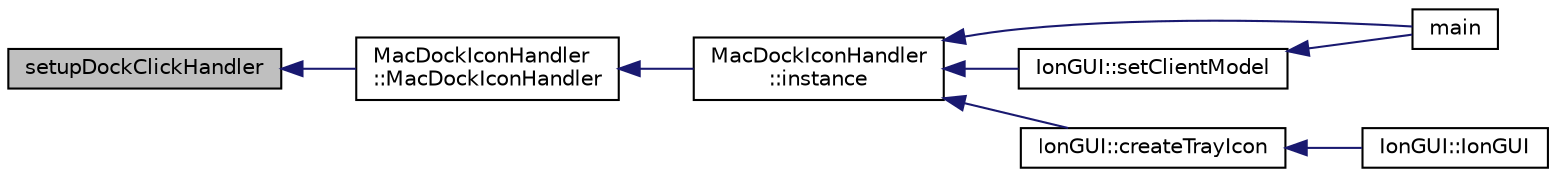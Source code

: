 digraph "setupDockClickHandler"
{
  edge [fontname="Helvetica",fontsize="10",labelfontname="Helvetica",labelfontsize="10"];
  node [fontname="Helvetica",fontsize="10",shape=record];
  rankdir="LR";
  Node21 [label="setupDockClickHandler",height=0.2,width=0.4,color="black", fillcolor="grey75", style="filled", fontcolor="black"];
  Node21 -> Node22 [dir="back",color="midnightblue",fontsize="10",style="solid",fontname="Helvetica"];
  Node22 [label="MacDockIconHandler\l::MacDockIconHandler",height=0.2,width=0.4,color="black", fillcolor="white", style="filled",URL="$d7/dcd/class_mac_dock_icon_handler.html#ab44913b8dabec96186b74bc6f6896c46"];
  Node22 -> Node23 [dir="back",color="midnightblue",fontsize="10",style="solid",fontname="Helvetica"];
  Node23 [label="MacDockIconHandler\l::instance",height=0.2,width=0.4,color="black", fillcolor="white", style="filled",URL="$d7/dcd/class_mac_dock_icon_handler.html#afd3ef7126d0b6ef02eaf85e5455fe6f4"];
  Node23 -> Node24 [dir="back",color="midnightblue",fontsize="10",style="solid",fontname="Helvetica"];
  Node24 [label="main",height=0.2,width=0.4,color="black", fillcolor="white", style="filled",URL="$d5/d2d/ion_8cpp.html#a0ddf1224851353fc92bfbff6f499fa97"];
  Node23 -> Node25 [dir="back",color="midnightblue",fontsize="10",style="solid",fontname="Helvetica"];
  Node25 [label="IonGUI::setClientModel",height=0.2,width=0.4,color="black", fillcolor="white", style="filled",URL="$dc/d0b/class_ion_g_u_i.html#aee0c583c834ce4f4c598c29db83b0680",tooltip="Set the client model. "];
  Node25 -> Node24 [dir="back",color="midnightblue",fontsize="10",style="solid",fontname="Helvetica"];
  Node23 -> Node26 [dir="back",color="midnightblue",fontsize="10",style="solid",fontname="Helvetica"];
  Node26 [label="IonGUI::createTrayIcon",height=0.2,width=0.4,color="black", fillcolor="white", style="filled",URL="$dc/d0b/class_ion_g_u_i.html#ab2a52ae1062ead1fd597d1ef4a362c72",tooltip="Create system tray (notification) icon. "];
  Node26 -> Node27 [dir="back",color="midnightblue",fontsize="10",style="solid",fontname="Helvetica"];
  Node27 [label="IonGUI::IonGUI",height=0.2,width=0.4,color="black", fillcolor="white", style="filled",URL="$dc/d0b/class_ion_g_u_i.html#ad0e22e4901b039bcc987ef0328c8c5d4"];
}
